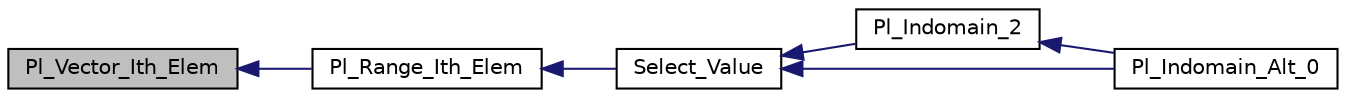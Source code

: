 digraph "Pl_Vector_Ith_Elem"
{
  edge [fontname="Helvetica",fontsize="10",labelfontname="Helvetica",labelfontsize="10"];
  node [fontname="Helvetica",fontsize="10",shape=record];
  rankdir="LR";
  Node1 [label="Pl_Vector_Ith_Elem",height=0.2,width=0.4,color="black", fillcolor="grey75", style="filled", fontcolor="black"];
  Node1 -> Node2 [dir="back",color="midnightblue",fontsize="10",style="solid",fontname="Helvetica"];
  Node2 [label="Pl_Range_Ith_Elem",height=0.2,width=0.4,color="black", fillcolor="white", style="filled",URL="$fd__range_8h.html#a1d3f70a838867e5cc2b31b0a61329f41"];
  Node2 -> Node3 [dir="back",color="midnightblue",fontsize="10",style="solid",fontname="Helvetica"];
  Node3 [label="Select_Value",height=0.2,width=0.4,color="black", fillcolor="white", style="filled",URL="$fd__values__c_8c.html#ad84be5617b6978fbb9d2482b4ec60a64"];
  Node3 -> Node4 [dir="back",color="midnightblue",fontsize="10",style="solid",fontname="Helvetica"];
  Node4 [label="Pl_Indomain_2",height=0.2,width=0.4,color="black", fillcolor="white", style="filled",URL="$fd__values__c_8c.html#a6de1db9fb85e24c632fbb29ec6f8724e"];
  Node4 -> Node5 [dir="back",color="midnightblue",fontsize="10",style="solid",fontname="Helvetica"];
  Node5 [label="Pl_Indomain_Alt_0",height=0.2,width=0.4,color="black", fillcolor="white", style="filled",URL="$fd__values__c_8c.html#a180ad373ea06757f95f7286c0de75fb0"];
  Node3 -> Node5 [dir="back",color="midnightblue",fontsize="10",style="solid",fontname="Helvetica"];
}
